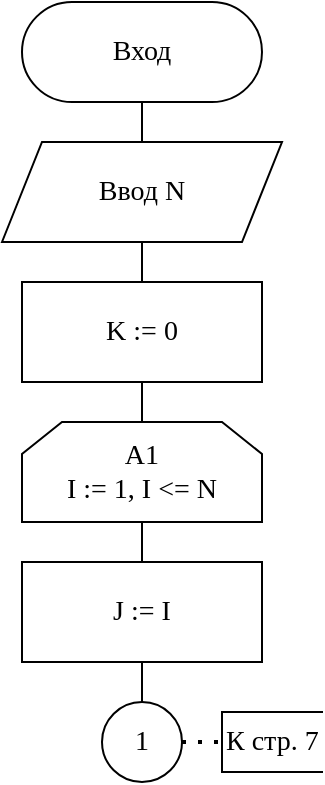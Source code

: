 <mxfile version="15.3.8" type="device" pages="3"><diagram id="kqCTctora_YVIQvw0D_g" name="Page-1"><mxGraphModel dx="1205" dy="696" grid="1" gridSize="10" guides="1" tooltips="1" connect="1" arrows="1" fold="1" page="1" pageScale="1" pageWidth="827" pageHeight="1169" math="0" shadow="0"><root><mxCell id="0"/><mxCell id="1" parent="0"/><mxCell id="bn7wcQ2s9P4C5zKyljdo-7" style="edgeStyle=orthogonalEdgeStyle;rounded=0;orthogonalLoop=1;jettySize=auto;html=1;exitX=0.5;exitY=1;exitDx=0;exitDy=0;entryX=0.5;entryY=0;entryDx=0;entryDy=0;endArrow=none;endFill=0;fontFamily=Times New Roman;fontSize=14;" parent="1" source="bn7wcQ2s9P4C5zKyljdo-1" target="bn7wcQ2s9P4C5zKyljdo-6" edge="1"><mxGeometry relative="1" as="geometry"/></mxCell><mxCell id="bn7wcQ2s9P4C5zKyljdo-1" value="&lt;font style=&quot;font-size: 14px;&quot;&gt;Вход&lt;/font&gt;" style="rounded=1;whiteSpace=wrap;html=1;arcSize=50;fontFamily=Times New Roman;fontSize=14;" parent="1" vertex="1"><mxGeometry x="360" y="40" width="120" height="50" as="geometry"/></mxCell><mxCell id="bn7wcQ2s9P4C5zKyljdo-9" style="edgeStyle=orthogonalEdgeStyle;rounded=0;orthogonalLoop=1;jettySize=auto;html=1;exitX=0.5;exitY=1;exitDx=0;exitDy=0;entryX=0.5;entryY=0;entryDx=0;entryDy=0;endArrow=none;endFill=0;fontFamily=Times New Roman;fontSize=14;" parent="1" source="bn7wcQ2s9P4C5zKyljdo-6" target="bn7wcQ2s9P4C5zKyljdo-8" edge="1"><mxGeometry relative="1" as="geometry"/></mxCell><mxCell id="bn7wcQ2s9P4C5zKyljdo-6" value="&lt;font style=&quot;font-size: 14px;&quot;&gt;Ввод N&lt;/font&gt;" style="shape=parallelogram;perimeter=parallelogramPerimeter;whiteSpace=wrap;html=1;fixedSize=1;fontFamily=Times New Roman;fontSize=14;" parent="1" vertex="1"><mxGeometry x="350" y="110" width="140" height="50" as="geometry"/></mxCell><mxCell id="bn7wcQ2s9P4C5zKyljdo-11" style="edgeStyle=orthogonalEdgeStyle;rounded=0;orthogonalLoop=1;jettySize=auto;html=1;exitX=0.5;exitY=1;exitDx=0;exitDy=0;entryX=0.5;entryY=0;entryDx=0;entryDy=0;endArrow=none;endFill=0;fontFamily=Times New Roman;fontSize=14;" parent="1" source="bn7wcQ2s9P4C5zKyljdo-8" target="bn7wcQ2s9P4C5zKyljdo-10" edge="1"><mxGeometry relative="1" as="geometry"/></mxCell><mxCell id="bn7wcQ2s9P4C5zKyljdo-8" value="&lt;p style=&quot;font-size: 14px;&quot;&gt;K := 0&lt;/p&gt;" style="rounded=0;whiteSpace=wrap;html=1;fontFamily=Times New Roman;fontSize=14;" parent="1" vertex="1"><mxGeometry x="360" y="180" width="120" height="50" as="geometry"/></mxCell><mxCell id="bn7wcQ2s9P4C5zKyljdo-14" style="edgeStyle=orthogonalEdgeStyle;rounded=0;orthogonalLoop=1;jettySize=auto;html=1;exitX=0.5;exitY=1;exitDx=0;exitDy=0;entryX=0.5;entryY=0;entryDx=0;entryDy=0;endArrow=none;endFill=0;fontFamily=Times New Roman;fontSize=14;" parent="1" source="bn7wcQ2s9P4C5zKyljdo-10" target="bn7wcQ2s9P4C5zKyljdo-13" edge="1"><mxGeometry relative="1" as="geometry"/></mxCell><mxCell id="bn7wcQ2s9P4C5zKyljdo-10" value="А1&lt;br style=&quot;font-size: 14px;&quot;&gt;I := 1, I &amp;lt;= N" style="shape=loopLimit;whiteSpace=wrap;html=1;fontFamily=Times New Roman;fontSize=14;" parent="1" vertex="1"><mxGeometry x="360" y="250" width="120" height="50" as="geometry"/></mxCell><mxCell id="bn7wcQ2s9P4C5zKyljdo-16" style="edgeStyle=orthogonalEdgeStyle;rounded=0;orthogonalLoop=1;jettySize=auto;html=1;exitX=0.5;exitY=1;exitDx=0;exitDy=0;entryX=0.5;entryY=0;entryDx=0;entryDy=0;endArrow=none;endFill=0;fontFamily=Times New Roman;fontSize=14;" parent="1" source="bn7wcQ2s9P4C5zKyljdo-13" edge="1"><mxGeometry relative="1" as="geometry"><mxPoint x="420" y="390" as="targetPoint"/></mxGeometry></mxCell><mxCell id="bn7wcQ2s9P4C5zKyljdo-13" value="&lt;p style=&quot;font-size: 14px;&quot;&gt;J := I&lt;/p&gt;" style="rounded=0;whiteSpace=wrap;html=1;fontFamily=Times New Roman;fontSize=14;" parent="1" vertex="1"><mxGeometry x="360" y="320" width="120" height="50" as="geometry"/></mxCell><mxCell id="Q11NumpuOBqx3yQ8u7Hs-1" value="&lt;font style=&quot;font-size: 14px&quot; face=&quot;Times New Roman&quot;&gt;1&lt;/font&gt;" style="ellipse;whiteSpace=wrap;html=1;aspect=fixed;" vertex="1" parent="1"><mxGeometry x="400" y="390" width="40" height="40" as="geometry"/></mxCell><mxCell id="FJxzJrLj5NATeBFNKc1q-2" value="" style="endArrow=none;dashed=1;html=1;dashPattern=1 3;strokeWidth=2;exitX=1;exitY=0.5;exitDx=0;exitDy=0;" edge="1" parent="1" source="Q11NumpuOBqx3yQ8u7Hs-1"><mxGeometry width="50" height="50" relative="1" as="geometry"><mxPoint x="490" y="440" as="sourcePoint"/><mxPoint x="460" y="410" as="targetPoint"/></mxGeometry></mxCell><mxCell id="FJxzJrLj5NATeBFNKc1q-3" value="&lt;font face=&quot;Times New Roman&quot; style=&quot;font-size: 14px&quot;&gt;К стр. 7&lt;/font&gt;" style="shape=partialRectangle;whiteSpace=wrap;html=1;bottom=1;right=1;left=1;top=0;fillColor=none;routingCenterX=-0.5;direction=south;align=left;" vertex="1" parent="1"><mxGeometry x="460" y="395" width="50" height="30" as="geometry"/></mxCell></root></mxGraphModel></diagram><diagram id="7AT24UQ-fbKpWNo6iROB" name="Page-2"><mxGraphModel dx="1024" dy="592" grid="1" gridSize="10" guides="1" tooltips="1" connect="1" arrows="1" fold="1" page="1" pageScale="1" pageWidth="827" pageHeight="1169" math="0" shadow="0"><root><mxCell id="SoEYhf05Ph14aRf6aZOv-0"/><mxCell id="SoEYhf05Ph14aRf6aZOv-1" parent="SoEYhf05Ph14aRf6aZOv-0"/><mxCell id="m4mM0oH44hLljpepShM0-0" style="edgeStyle=orthogonalEdgeStyle;rounded=0;orthogonalLoop=1;jettySize=auto;html=1;exitX=0.5;exitY=1;exitDx=0;exitDy=0;entryX=0.5;entryY=0;entryDx=0;entryDy=0;endArrow=none;endFill=0;fontFamily=Times New Roman;fontSize=14;" edge="1" parent="SoEYhf05Ph14aRf6aZOv-1" source="m4mM0oH44hLljpepShM0-1"><mxGeometry relative="1" as="geometry"><mxPoint x="380" y="140" as="targetPoint"/></mxGeometry></mxCell><mxCell id="m4mM0oH44hLljpepShM0-1" value="А2" style="shape=loopLimit;whiteSpace=wrap;html=1;fontFamily=Times New Roman;fontSize=14;" vertex="1" parent="SoEYhf05Ph14aRf6aZOv-1"><mxGeometry x="320" y="70" width="120" height="50" as="geometry"/></mxCell><mxCell id="m4mM0oH44hLljpepShM0-2" style="edgeStyle=orthogonalEdgeStyle;rounded=0;orthogonalLoop=1;jettySize=auto;html=1;exitX=0.5;exitY=1;exitDx=0;exitDy=0;entryX=0.5;entryY=0;entryDx=0;entryDy=0;endArrow=none;endFill=0;" edge="1" parent="SoEYhf05Ph14aRf6aZOv-1" source="m4mM0oH44hLljpepShM0-3" target="m4mM0oH44hLljpepShM0-5"><mxGeometry relative="1" as="geometry"/></mxCell><mxCell id="m4mM0oH44hLljpepShM0-3" value="&lt;p style=&quot;font-size: 14px&quot;&gt;Sum := 0&lt;/p&gt;" style="rounded=0;whiteSpace=wrap;html=1;fontFamily=Times New Roman;fontSize=14;" vertex="1" parent="SoEYhf05Ph14aRf6aZOv-1"><mxGeometry x="320" y="140" width="120" height="50" as="geometry"/></mxCell><mxCell id="m4mM0oH44hLljpepShM0-4" style="edgeStyle=orthogonalEdgeStyle;rounded=0;orthogonalLoop=1;jettySize=auto;html=1;exitX=0.5;exitY=1;exitDx=0;exitDy=0;entryX=0.5;entryY=0;entryDx=0;entryDy=0;endArrow=none;endFill=0;" edge="1" parent="SoEYhf05Ph14aRf6aZOv-1" source="m4mM0oH44hLljpepShM0-5" target="m4mM0oH44hLljpepShM0-7"><mxGeometry relative="1" as="geometry"/></mxCell><mxCell id="m4mM0oH44hLljpepShM0-5" value="А3" style="shape=loopLimit;whiteSpace=wrap;html=1;fontFamily=Times New Roman;fontSize=14;" vertex="1" parent="SoEYhf05Ph14aRf6aZOv-1"><mxGeometry x="320" y="210" width="120" height="50" as="geometry"/></mxCell><mxCell id="m4mM0oH44hLljpepShM0-6" style="edgeStyle=orthogonalEdgeStyle;rounded=0;orthogonalLoop=1;jettySize=auto;html=1;exitX=0.5;exitY=1;exitDx=0;exitDy=0;entryX=0.5;entryY=0;entryDx=0;entryDy=0;endArrow=none;endFill=0;" edge="1" parent="SoEYhf05Ph14aRf6aZOv-1" source="m4mM0oH44hLljpepShM0-7" target="m4mM0oH44hLljpepShM0-9"><mxGeometry relative="1" as="geometry"/></mxCell><mxCell id="m4mM0oH44hLljpepShM0-7" value="Sum := Sum +&lt;br&gt;(J mod 10)*&lt;br&gt;(J mod 10)" style="rounded=0;whiteSpace=wrap;html=1;" vertex="1" parent="SoEYhf05Ph14aRf6aZOv-1"><mxGeometry x="320" y="279" width="120" height="60" as="geometry"/></mxCell><mxCell id="m4mM0oH44hLljpepShM0-8" style="edgeStyle=orthogonalEdgeStyle;rounded=0;orthogonalLoop=1;jettySize=auto;html=1;exitX=0.5;exitY=1;exitDx=0;exitDy=0;entryX=0.5;entryY=0;entryDx=0;entryDy=0;endArrow=none;endFill=0;" edge="1" parent="SoEYhf05Ph14aRf6aZOv-1" source="m4mM0oH44hLljpepShM0-9" target="m4mM0oH44hLljpepShM0-11"><mxGeometry relative="1" as="geometry"/></mxCell><mxCell id="m4mM0oH44hLljpepShM0-9" value="&lt;p style=&quot;font-size: 14px&quot;&gt;J := J div 10&lt;/p&gt;" style="rounded=0;whiteSpace=wrap;html=1;fontFamily=Times New Roman;fontSize=14;" vertex="1" parent="SoEYhf05Ph14aRf6aZOv-1"><mxGeometry x="320" y="360" width="120" height="50" as="geometry"/></mxCell><mxCell id="m4mM0oH44hLljpepShM0-10" style="edgeStyle=orthogonalEdgeStyle;rounded=0;orthogonalLoop=1;jettySize=auto;html=1;exitX=0.5;exitY=1;exitDx=0;exitDy=0;entryX=0.5;entryY=0;entryDx=0;entryDy=0;endArrow=none;endFill=0;" edge="1" parent="SoEYhf05Ph14aRf6aZOv-1" source="m4mM0oH44hLljpepShM0-11" target="m4mM0oH44hLljpepShM0-13"><mxGeometry relative="1" as="geometry"/></mxCell><mxCell id="m4mM0oH44hLljpepShM0-11" value="J = 0&lt;br&gt;А3" style="shape=loopLimit;whiteSpace=wrap;html=1;fontFamily=Times New Roman;fontSize=14;flipV=1;" vertex="1" parent="SoEYhf05Ph14aRf6aZOv-1"><mxGeometry x="320" y="430" width="120" height="50" as="geometry"/></mxCell><mxCell id="m4mM0oH44hLljpepShM0-12" style="edgeStyle=orthogonalEdgeStyle;rounded=0;orthogonalLoop=1;jettySize=auto;html=1;exitX=0.5;exitY=1;exitDx=0;exitDy=0;entryX=0.5;entryY=0;entryDx=0;entryDy=0;endArrow=none;endFill=0;" edge="1" parent="SoEYhf05Ph14aRf6aZOv-1" source="m4mM0oH44hLljpepShM0-13" target="m4mM0oH44hLljpepShM0-14"><mxGeometry relative="1" as="geometry"/></mxCell><mxCell id="m4mM0oH44hLljpepShM0-13" value="&lt;p style=&quot;font-size: 14px&quot;&gt;J := Sum&lt;/p&gt;" style="rounded=0;whiteSpace=wrap;html=1;fontFamily=Times New Roman;fontSize=14;" vertex="1" parent="SoEYhf05Ph14aRf6aZOv-1"><mxGeometry x="320" y="500" width="120" height="50" as="geometry"/></mxCell><mxCell id="96wK9yryKM2Hr57kizL4-3" style="edgeStyle=orthogonalEdgeStyle;rounded=0;orthogonalLoop=1;jettySize=auto;html=1;exitX=0.5;exitY=1;exitDx=0;exitDy=0;endArrow=none;endFill=0;" edge="1" parent="SoEYhf05Ph14aRf6aZOv-1" source="m4mM0oH44hLljpepShM0-14" target="96wK9yryKM2Hr57kizL4-2"><mxGeometry relative="1" as="geometry"/></mxCell><mxCell id="m4mM0oH44hLljpepShM0-14" value="J = 1 or J = 4&lt;br&gt;А2" style="shape=loopLimit;whiteSpace=wrap;html=1;fontFamily=Times New Roman;fontSize=14;flipV=1;" vertex="1" parent="SoEYhf05Ph14aRf6aZOv-1"><mxGeometry x="320" y="570" width="120" height="50" as="geometry"/></mxCell><mxCell id="96wK9yryKM2Hr57kizL4-1" style="edgeStyle=orthogonalEdgeStyle;rounded=0;orthogonalLoop=1;jettySize=auto;html=1;exitX=0.5;exitY=1;exitDx=0;exitDy=0;entryX=0.5;entryY=0;entryDx=0;entryDy=0;endArrow=none;endFill=0;" edge="1" parent="SoEYhf05Ph14aRf6aZOv-1" source="96wK9yryKM2Hr57kizL4-0" target="m4mM0oH44hLljpepShM0-1"><mxGeometry relative="1" as="geometry"/></mxCell><mxCell id="96wK9yryKM2Hr57kizL4-0" value="1" style="ellipse;whiteSpace=wrap;html=1;aspect=fixed;" vertex="1" parent="SoEYhf05Ph14aRf6aZOv-1"><mxGeometry x="360" y="10" width="40" height="40" as="geometry"/></mxCell><mxCell id="96wK9yryKM2Hr57kizL4-2" value="&lt;font face=&quot;Times New Roman&quot; style=&quot;font-size: 14px&quot;&gt;2&lt;/font&gt;" style="ellipse;whiteSpace=wrap;html=1;aspect=fixed;" vertex="1" parent="SoEYhf05Ph14aRf6aZOv-1"><mxGeometry x="360" y="640" width="40" height="40" as="geometry"/></mxCell><mxCell id="RZ12xfbKdzkDBHIcMX67-0" value="" style="endArrow=none;dashed=1;html=1;dashPattern=1 3;strokeWidth=2;exitX=1;exitY=0.5;exitDx=0;exitDy=0;" edge="1" parent="SoEYhf05Ph14aRf6aZOv-1"><mxGeometry width="50" height="50" relative="1" as="geometry"><mxPoint x="400" y="660" as="sourcePoint"/><mxPoint x="420" y="660" as="targetPoint"/></mxGeometry></mxCell><mxCell id="RZ12xfbKdzkDBHIcMX67-1" value="&lt;font face=&quot;Times New Roman&quot; style=&quot;font-size: 14px&quot;&gt;К стр. 8&lt;/font&gt;" style="shape=partialRectangle;whiteSpace=wrap;html=1;bottom=1;right=1;left=1;top=0;fillColor=none;routingCenterX=-0.5;direction=south;align=left;" vertex="1" parent="SoEYhf05Ph14aRf6aZOv-1"><mxGeometry x="420" y="645" width="50" height="30" as="geometry"/></mxCell><mxCell id="RZ12xfbKdzkDBHIcMX67-3" value="" style="endArrow=none;dashed=1;html=1;dashPattern=1 3;strokeWidth=2;exitX=1;exitY=0.5;exitDx=0;exitDy=0;" edge="1" parent="SoEYhf05Ph14aRf6aZOv-1"><mxGeometry width="50" height="50" relative="1" as="geometry"><mxPoint x="340" y="30" as="sourcePoint"/><mxPoint x="360" y="30" as="targetPoint"/></mxGeometry></mxCell><mxCell id="RZ12xfbKdzkDBHIcMX67-4" value="&lt;font face=&quot;Times New Roman&quot; style=&quot;font-size: 14px&quot;&gt;Из стр. 6&lt;/font&gt;" style="shape=partialRectangle;whiteSpace=wrap;html=1;bottom=1;right=1;left=1;top=0;fillColor=none;routingCenterX=-0.5;direction=south;align=right;flipH=1;" vertex="1" parent="SoEYhf05Ph14aRf6aZOv-1"><mxGeometry x="280" y="15" width="60" height="30" as="geometry"/></mxCell></root></mxGraphModel></diagram><diagram id="k1eYXm0zvHiS-u94xcDH" name="Page-3"><mxGraphModel dx="1024" dy="592" grid="1" gridSize="10" guides="1" tooltips="1" connect="1" arrows="1" fold="1" page="1" pageScale="1" pageWidth="827" pageHeight="1169" math="0" shadow="0"><root><mxCell id="Xbov5KnclIbfxBlG5u-A-0"/><mxCell id="Xbov5KnclIbfxBlG5u-A-1" parent="Xbov5KnclIbfxBlG5u-A-0"/><mxCell id="hYFmJwQEPTz8bN_YsTsK-0" style="edgeStyle=orthogonalEdgeStyle;rounded=0;orthogonalLoop=1;jettySize=auto;html=1;exitX=0.5;exitY=1;exitDx=0;exitDy=0;entryX=0.5;entryY=0;entryDx=0;entryDy=0;endArrow=none;endFill=0;fontFamily=Times New Roman;fontSize=14;" edge="1" parent="Xbov5KnclIbfxBlG5u-A-1" source="hYFmJwQEPTz8bN_YsTsK-2" target="hYFmJwQEPTz8bN_YsTsK-4"><mxGeometry relative="1" as="geometry"/></mxCell><mxCell id="hYFmJwQEPTz8bN_YsTsK-1" style="edgeStyle=orthogonalEdgeStyle;rounded=0;orthogonalLoop=1;jettySize=auto;html=1;exitX=1;exitY=0.5;exitDx=0;exitDy=0;endArrow=open;endFill=0;fontFamily=Times New Roman;fontSize=14;" edge="1" parent="Xbov5KnclIbfxBlG5u-A-1" source="hYFmJwQEPTz8bN_YsTsK-2"><mxGeometry relative="1" as="geometry"><mxPoint x="340" y="270" as="targetPoint"/><Array as="points"><mxPoint x="420" y="95"/><mxPoint x="420" y="270"/></Array></mxGeometry></mxCell><mxCell id="hYFmJwQEPTz8bN_YsTsK-2" value="J = 1" style="rhombus;whiteSpace=wrap;html=1;fontFamily=Times New Roman;fontSize=14;" vertex="1" parent="Xbov5KnclIbfxBlG5u-A-1"><mxGeometry x="280" y="70" width="120" height="50" as="geometry"/></mxCell><mxCell id="hYFmJwQEPTz8bN_YsTsK-3" style="edgeStyle=orthogonalEdgeStyle;rounded=0;orthogonalLoop=1;jettySize=auto;html=1;exitX=0.5;exitY=1;exitDx=0;exitDy=0;entryX=0.5;entryY=0;entryDx=0;entryDy=0;endArrow=none;endFill=0;fontFamily=Times New Roman;fontSize=14;" edge="1" parent="Xbov5KnclIbfxBlG5u-A-1" source="hYFmJwQEPTz8bN_YsTsK-4" target="hYFmJwQEPTz8bN_YsTsK-6"><mxGeometry relative="1" as="geometry"/></mxCell><mxCell id="hYFmJwQEPTz8bN_YsTsK-4" value="&lt;font style=&quot;font-size: 14px;&quot;&gt;Вывод I&lt;/font&gt;" style="shape=parallelogram;perimeter=parallelogramPerimeter;whiteSpace=wrap;html=1;fixedSize=1;fontFamily=Times New Roman;fontSize=14;" vertex="1" parent="Xbov5KnclIbfxBlG5u-A-1"><mxGeometry x="270" y="140" width="140" height="50" as="geometry"/></mxCell><mxCell id="hYFmJwQEPTz8bN_YsTsK-5" style="edgeStyle=orthogonalEdgeStyle;rounded=0;orthogonalLoop=1;jettySize=auto;html=1;exitX=0.5;exitY=1;exitDx=0;exitDy=0;entryX=0.5;entryY=0;entryDx=0;entryDy=0;endArrow=none;endFill=0;fontFamily=Times New Roman;fontSize=14;" edge="1" parent="Xbov5KnclIbfxBlG5u-A-1" source="hYFmJwQEPTz8bN_YsTsK-6" target="hYFmJwQEPTz8bN_YsTsK-8"><mxGeometry relative="1" as="geometry"/></mxCell><mxCell id="hYFmJwQEPTz8bN_YsTsK-6" value="&lt;p style=&quot;font-size: 14px;&quot;&gt;K := K + 1&lt;/p&gt;" style="rounded=0;whiteSpace=wrap;html=1;fontFamily=Times New Roman;fontSize=14;" vertex="1" parent="Xbov5KnclIbfxBlG5u-A-1"><mxGeometry x="280" y="210" width="120" height="50" as="geometry"/></mxCell><mxCell id="hYFmJwQEPTz8bN_YsTsK-7" style="edgeStyle=orthogonalEdgeStyle;rounded=0;orthogonalLoop=1;jettySize=auto;html=1;exitX=0.5;exitY=1;exitDx=0;exitDy=0;entryX=0.5;entryY=0;entryDx=0;entryDy=0;endArrow=none;endFill=0;fontFamily=Times New Roman;fontSize=14;" edge="1" parent="Xbov5KnclIbfxBlG5u-A-1" source="hYFmJwQEPTz8bN_YsTsK-8" target="hYFmJwQEPTz8bN_YsTsK-10"><mxGeometry relative="1" as="geometry"/></mxCell><mxCell id="hYFmJwQEPTz8bN_YsTsK-8" value="I := I + 1&lt;br style=&quot;font-size: 14px;&quot;&gt;А1" style="shape=loopLimit;whiteSpace=wrap;html=1;flipV=1;fontFamily=Times New Roman;fontSize=14;" vertex="1" parent="Xbov5KnclIbfxBlG5u-A-1"><mxGeometry x="280" y="280" width="120" height="50" as="geometry"/></mxCell><mxCell id="hYFmJwQEPTz8bN_YsTsK-9" style="edgeStyle=orthogonalEdgeStyle;rounded=0;orthogonalLoop=1;jettySize=auto;html=1;exitX=0.5;exitY=1;exitDx=0;exitDy=0;entryX=0.5;entryY=0;entryDx=0;entryDy=0;endArrow=none;endFill=0;fontFamily=Times New Roman;fontSize=14;" edge="1" parent="Xbov5KnclIbfxBlG5u-A-1" source="hYFmJwQEPTz8bN_YsTsK-10" target="hYFmJwQEPTz8bN_YsTsK-11"><mxGeometry relative="1" as="geometry"/></mxCell><mxCell id="hYFmJwQEPTz8bN_YsTsK-10" value="&lt;font style=&quot;font-size: 14px;&quot;&gt;Вывод K&lt;/font&gt;" style="shape=parallelogram;perimeter=parallelogramPerimeter;whiteSpace=wrap;html=1;fixedSize=1;fontFamily=Times New Roman;fontSize=14;" vertex="1" parent="Xbov5KnclIbfxBlG5u-A-1"><mxGeometry x="270" y="350" width="140" height="50" as="geometry"/></mxCell><mxCell id="hYFmJwQEPTz8bN_YsTsK-11" value="&lt;font style=&quot;font-size: 14px;&quot;&gt;&lt;span style=&quot;font-size: 14px;&quot;&gt;Выход&lt;/span&gt;&lt;/font&gt;" style="rounded=1;whiteSpace=wrap;html=1;arcSize=50;fontFamily=Times New Roman;fontSize=14;" vertex="1" parent="Xbov5KnclIbfxBlG5u-A-1"><mxGeometry x="280" y="420" width="120" height="50" as="geometry"/></mxCell><mxCell id="hYFmJwQEPTz8bN_YsTsK-12" value="Да" style="text;html=1;strokeColor=none;fillColor=none;align=center;verticalAlign=middle;whiteSpace=wrap;rounded=0;fontFamily=Times New Roman;fontSize=14;" vertex="1" parent="Xbov5KnclIbfxBlG5u-A-1"><mxGeometry x="329" y="116" width="40" height="20" as="geometry"/></mxCell><mxCell id="hYFmJwQEPTz8bN_YsTsK-13" value="Нет" style="text;html=1;strokeColor=none;fillColor=none;align=center;verticalAlign=middle;whiteSpace=wrap;rounded=0;fontFamily=Times New Roman;fontSize=14;" vertex="1" parent="Xbov5KnclIbfxBlG5u-A-1"><mxGeometry x="391" y="79" width="40" height="20" as="geometry"/></mxCell><mxCell id="AMqZqwq_Dk0ou_ewq0PA-1" style="edgeStyle=orthogonalEdgeStyle;rounded=0;orthogonalLoop=1;jettySize=auto;html=1;exitX=0.5;exitY=1;exitDx=0;exitDy=0;entryX=0.5;entryY=0;entryDx=0;entryDy=0;endArrow=none;endFill=0;" edge="1" parent="Xbov5KnclIbfxBlG5u-A-1" source="AMqZqwq_Dk0ou_ewq0PA-0" target="hYFmJwQEPTz8bN_YsTsK-2"><mxGeometry relative="1" as="geometry"/></mxCell><mxCell id="AMqZqwq_Dk0ou_ewq0PA-0" value="&lt;font face=&quot;Times New Roman&quot; style=&quot;font-size: 14px&quot;&gt;2&lt;/font&gt;" style="ellipse;whiteSpace=wrap;html=1;aspect=fixed;" vertex="1" parent="Xbov5KnclIbfxBlG5u-A-1"><mxGeometry x="320" y="10" width="40" height="40" as="geometry"/></mxCell><mxCell id="qMxcIp0C2yIP2LYdBriV-0" value="" style="endArrow=none;dashed=1;html=1;dashPattern=1 3;strokeWidth=2;exitX=1;exitY=0.5;exitDx=0;exitDy=0;" edge="1" parent="Xbov5KnclIbfxBlG5u-A-1"><mxGeometry width="50" height="50" relative="1" as="geometry"><mxPoint x="300" y="30" as="sourcePoint"/><mxPoint x="320" y="30" as="targetPoint"/></mxGeometry></mxCell><mxCell id="qMxcIp0C2yIP2LYdBriV-1" value="&lt;font face=&quot;Times New Roman&quot; style=&quot;font-size: 14px&quot;&gt;Из стр. 7&lt;/font&gt;" style="shape=partialRectangle;whiteSpace=wrap;html=1;bottom=1;right=1;left=1;top=0;fillColor=none;routingCenterX=-0.5;direction=south;align=right;flipH=1;" vertex="1" parent="Xbov5KnclIbfxBlG5u-A-1"><mxGeometry x="240" y="15" width="60" height="30" as="geometry"/></mxCell></root></mxGraphModel></diagram></mxfile>